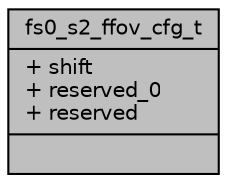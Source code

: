 digraph "fs0_s2_ffov_cfg_t"
{
 // INTERACTIVE_SVG=YES
 // LATEX_PDF_SIZE
  bgcolor="transparent";
  edge [fontname="Helvetica",fontsize="10",labelfontname="Helvetica",labelfontsize="10"];
  node [fontname="Helvetica",fontsize="10",shape=record];
  Node1 [label="{fs0_s2_ffov_cfg_t\n|+ shift\l+ reserved_0\l+ reserved\l|}",height=0.2,width=0.4,color="black", fillcolor="grey75", style="filled", fontcolor="black",tooltip="The configuration for dsi fusion fused-scale0 with scale2 full-fov mode."];
}
